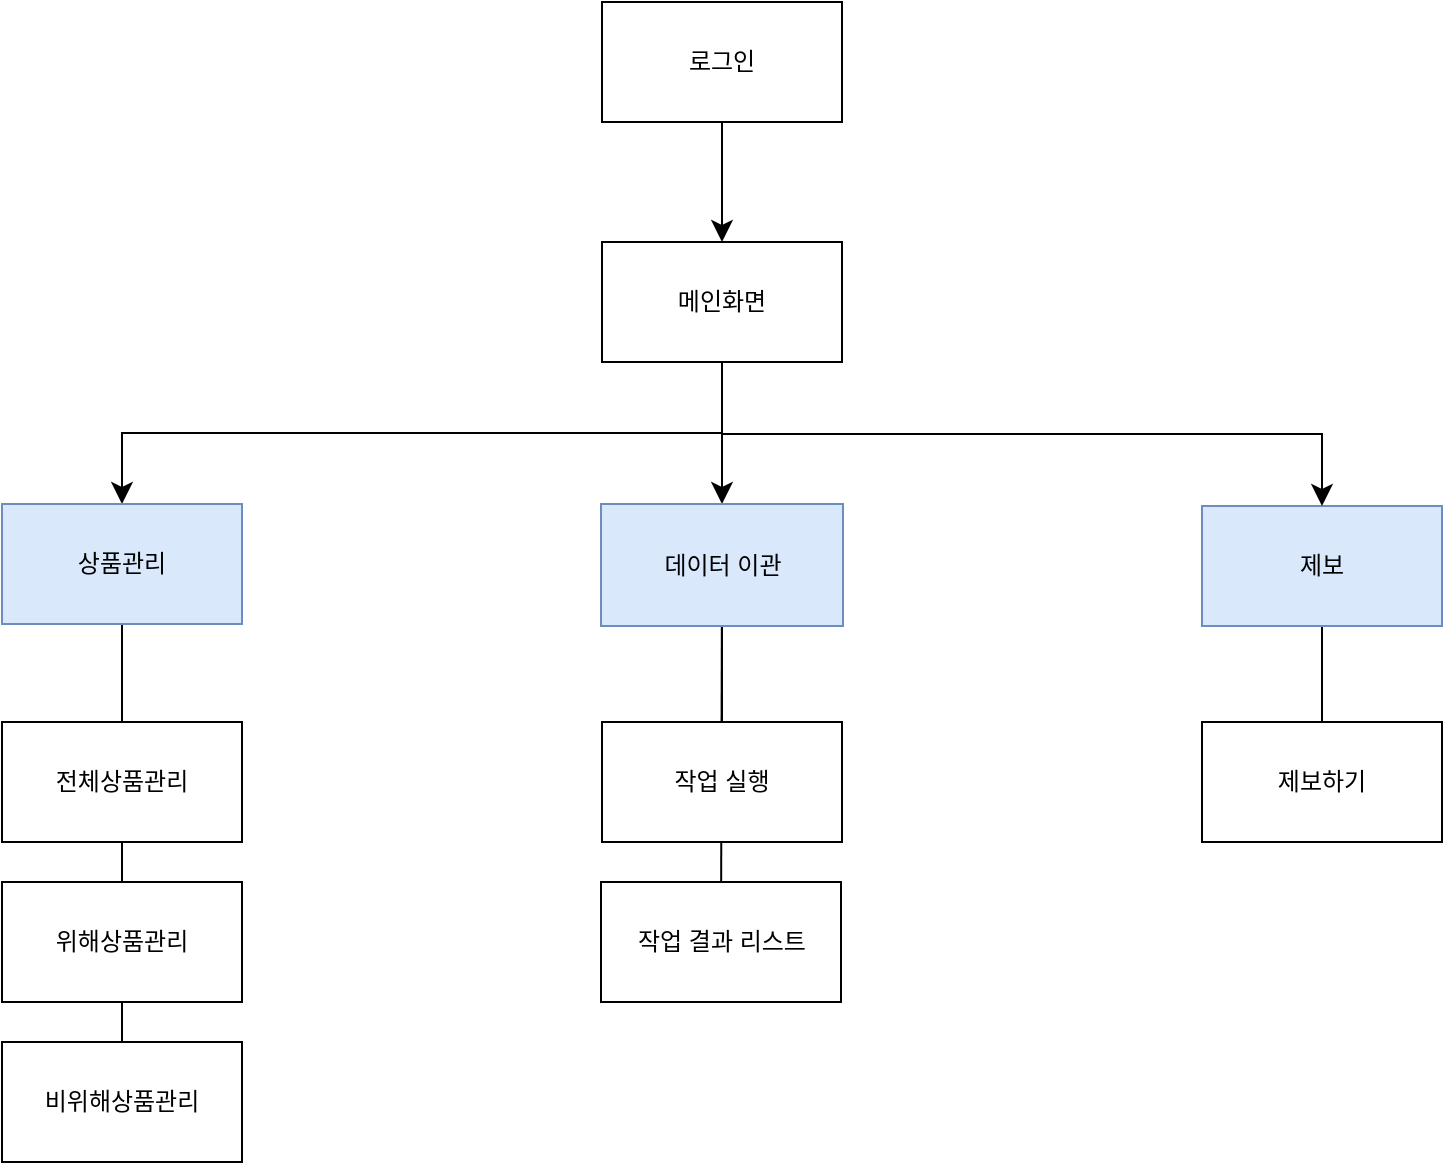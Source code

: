 <mxfile version="26.0.3">
  <diagram name="페이지-1" id="IDgZVvw2IaSMrY9Xw5JD">
    <mxGraphModel dx="1635" dy="1124" grid="1" gridSize="10" guides="1" tooltips="1" connect="1" arrows="1" fold="1" page="0" pageScale="1" pageWidth="827" pageHeight="1169" math="0" shadow="0">
      <root>
        <mxCell id="0" />
        <mxCell id="1" parent="0" />
        <mxCell id="9vvT9xwlWCuOso7HMKHC-2" style="rounded=0;orthogonalLoop=1;jettySize=auto;html=1;fontSize=12;startSize=8;endSize=8;edgeStyle=orthogonalEdgeStyle;" edge="1" parent="1" source="9vvT9xwlWCuOso7HMKHC-1" target="9vvT9xwlWCuOso7HMKHC-3">
          <mxGeometry relative="1" as="geometry">
            <mxPoint x="249" y="94" as="targetPoint" />
          </mxGeometry>
        </mxCell>
        <mxCell id="9vvT9xwlWCuOso7HMKHC-1" value="로그인" style="rounded=0;whiteSpace=wrap;html=1;" vertex="1" parent="1">
          <mxGeometry x="200" y="-80" width="120" height="60" as="geometry" />
        </mxCell>
        <mxCell id="9vvT9xwlWCuOso7HMKHC-5" style="edgeStyle=orthogonalEdgeStyle;rounded=0;orthogonalLoop=1;jettySize=auto;html=1;fontSize=12;startSize=8;endSize=8;exitX=0.5;exitY=1;exitDx=0;exitDy=0;entryX=0.5;entryY=0;entryDx=0;entryDy=0;" edge="1" parent="1" source="9vvT9xwlWCuOso7HMKHC-3" target="9vvT9xwlWCuOso7HMKHC-4">
          <mxGeometry relative="1" as="geometry" />
        </mxCell>
        <mxCell id="9vvT9xwlWCuOso7HMKHC-8" style="edgeStyle=orthogonalEdgeStyle;rounded=0;orthogonalLoop=1;jettySize=auto;html=1;fontSize=12;startSize=8;endSize=8;" edge="1" parent="1" source="9vvT9xwlWCuOso7HMKHC-3" target="9vvT9xwlWCuOso7HMKHC-6">
          <mxGeometry relative="1" as="geometry" />
        </mxCell>
        <mxCell id="9vvT9xwlWCuOso7HMKHC-3" value="메인화면" style="rounded=0;whiteSpace=wrap;html=1;" vertex="1" parent="1">
          <mxGeometry x="200" y="40" width="120" height="60" as="geometry" />
        </mxCell>
        <mxCell id="9vvT9xwlWCuOso7HMKHC-13" style="rounded=0;orthogonalLoop=1;jettySize=auto;html=1;fontSize=12;exitX=0.5;exitY=1;exitDx=0;exitDy=0;endArrow=none;endFill=0;" edge="1" parent="1" source="9vvT9xwlWCuOso7HMKHC-4" target="9vvT9xwlWCuOso7HMKHC-10">
          <mxGeometry relative="1" as="geometry" />
        </mxCell>
        <mxCell id="9vvT9xwlWCuOso7HMKHC-14" style="rounded=0;orthogonalLoop=1;jettySize=auto;html=1;fontSize=12;endArrow=none;endFill=0;" edge="1" parent="1" source="9vvT9xwlWCuOso7HMKHC-4" target="9vvT9xwlWCuOso7HMKHC-12">
          <mxGeometry relative="1" as="geometry" />
        </mxCell>
        <mxCell id="9vvT9xwlWCuOso7HMKHC-15" style="rounded=0;orthogonalLoop=1;jettySize=auto;html=1;fontSize=12;startArrow=none;startFill=0;endArrow=none;endFill=0;" edge="1" parent="1" source="9vvT9xwlWCuOso7HMKHC-4" target="9vvT9xwlWCuOso7HMKHC-11">
          <mxGeometry relative="1" as="geometry">
            <mxPoint x="100" y="300" as="targetPoint" />
          </mxGeometry>
        </mxCell>
        <mxCell id="9vvT9xwlWCuOso7HMKHC-4" value="상품관리" style="rounded=0;whiteSpace=wrap;html=1;fillColor=#dae8fc;strokeColor=#6c8ebf;" vertex="1" parent="1">
          <mxGeometry x="-100" y="171" width="120" height="60" as="geometry" />
        </mxCell>
        <mxCell id="9vvT9xwlWCuOso7HMKHC-33" style="edgeStyle=none;curved=1;rounded=0;orthogonalLoop=1;jettySize=auto;html=1;fontSize=12;startSize=8;endSize=8;endArrow=none;endFill=0;" edge="1" parent="1" source="9vvT9xwlWCuOso7HMKHC-6" target="9vvT9xwlWCuOso7HMKHC-16">
          <mxGeometry relative="1" as="geometry" />
        </mxCell>
        <mxCell id="9vvT9xwlWCuOso7HMKHC-34" style="edgeStyle=none;curved=1;rounded=0;orthogonalLoop=1;jettySize=auto;html=1;fontSize=12;startSize=8;endSize=8;endArrow=none;endFill=0;" edge="1" parent="1" source="9vvT9xwlWCuOso7HMKHC-6" target="9vvT9xwlWCuOso7HMKHC-18">
          <mxGeometry relative="1" as="geometry" />
        </mxCell>
        <mxCell id="9vvT9xwlWCuOso7HMKHC-6" value="데이터 이관" style="rounded=0;whiteSpace=wrap;html=1;fillColor=#dae8fc;strokeColor=#6c8ebf;" vertex="1" parent="1">
          <mxGeometry x="199.5" y="171" width="121" height="61" as="geometry" />
        </mxCell>
        <mxCell id="9vvT9xwlWCuOso7HMKHC-22" style="rounded=0;orthogonalLoop=1;jettySize=auto;html=1;fontSize=12;endArrow=none;endFill=0;" edge="1" parent="1" source="9vvT9xwlWCuOso7HMKHC-7" target="9vvT9xwlWCuOso7HMKHC-21">
          <mxGeometry relative="1" as="geometry" />
        </mxCell>
        <mxCell id="9vvT9xwlWCuOso7HMKHC-7" value="제보" style="rounded=0;whiteSpace=wrap;html=1;fillColor=#dae8fc;strokeColor=#6c8ebf;" vertex="1" parent="1">
          <mxGeometry x="500" y="172" width="120" height="60" as="geometry" />
        </mxCell>
        <mxCell id="9vvT9xwlWCuOso7HMKHC-9" style="edgeStyle=orthogonalEdgeStyle;rounded=0;orthogonalLoop=1;jettySize=auto;html=1;entryX=0.5;entryY=0;entryDx=0;entryDy=0;fontSize=12;startSize=8;endSize=8;exitX=0.5;exitY=1;exitDx=0;exitDy=0;" edge="1" parent="1" source="9vvT9xwlWCuOso7HMKHC-3" target="9vvT9xwlWCuOso7HMKHC-7">
          <mxGeometry relative="1" as="geometry" />
        </mxCell>
        <mxCell id="9vvT9xwlWCuOso7HMKHC-31" value="" style="rounded=0;orthogonalLoop=1;jettySize=auto;html=1;fontSize=12;startSize=8;endSize=8;endArrow=none;endFill=0;strokeColor=none;" edge="1" parent="1" source="9vvT9xwlWCuOso7HMKHC-10" target="9vvT9xwlWCuOso7HMKHC-12">
          <mxGeometry relative="1" as="geometry" />
        </mxCell>
        <mxCell id="9vvT9xwlWCuOso7HMKHC-10" value="전체상품관리" style="rounded=0;whiteSpace=wrap;html=1;" vertex="1" parent="1">
          <mxGeometry x="-100" y="280" width="120" height="60" as="geometry" />
        </mxCell>
        <mxCell id="9vvT9xwlWCuOso7HMKHC-11" value="비위해상품관리" style="rounded=0;whiteSpace=wrap;html=1;" vertex="1" parent="1">
          <mxGeometry x="-100" y="440" width="120" height="60" as="geometry" />
        </mxCell>
        <mxCell id="9vvT9xwlWCuOso7HMKHC-12" value="위해상품관리" style="rounded=0;whiteSpace=wrap;html=1;" vertex="1" parent="1">
          <mxGeometry x="-100" y="360" width="120" height="60" as="geometry" />
        </mxCell>
        <mxCell id="9vvT9xwlWCuOso7HMKHC-18" value="작업 결과 리스트" style="rounded=0;whiteSpace=wrap;html=1;" vertex="1" parent="1">
          <mxGeometry x="199.5" y="360" width="120" height="60" as="geometry" />
        </mxCell>
        <mxCell id="9vvT9xwlWCuOso7HMKHC-21" value="제보하기" style="rounded=0;whiteSpace=wrap;html=1;" vertex="1" parent="1">
          <mxGeometry x="500" y="280" width="120" height="60" as="geometry" />
        </mxCell>
        <mxCell id="9vvT9xwlWCuOso7HMKHC-16" value="작업 실행" style="rounded=0;whiteSpace=wrap;html=1;" vertex="1" parent="1">
          <mxGeometry x="200" y="280" width="120" height="60" as="geometry" />
        </mxCell>
      </root>
    </mxGraphModel>
  </diagram>
</mxfile>
